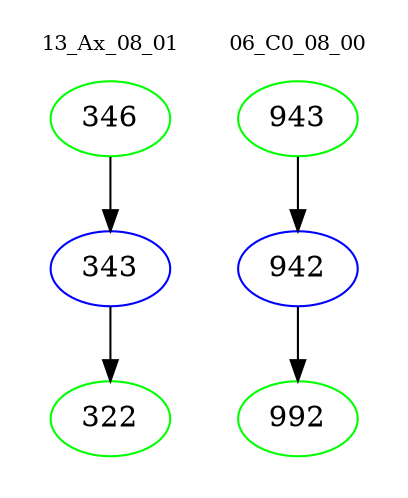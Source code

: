 digraph{
subgraph cluster_0 {
color = white
label = "13_Ax_08_01";
fontsize=10;
T0_346 [label="346", color="green"]
T0_346 -> T0_343 [color="black"]
T0_343 [label="343", color="blue"]
T0_343 -> T0_322 [color="black"]
T0_322 [label="322", color="green"]
}
subgraph cluster_1 {
color = white
label = "06_C0_08_00";
fontsize=10;
T1_943 [label="943", color="green"]
T1_943 -> T1_942 [color="black"]
T1_942 [label="942", color="blue"]
T1_942 -> T1_992 [color="black"]
T1_992 [label="992", color="green"]
}
}
